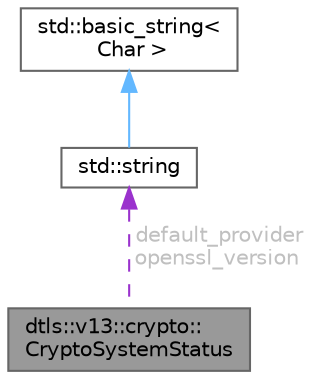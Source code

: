 digraph "dtls::v13::crypto::CryptoSystemStatus"
{
 // LATEX_PDF_SIZE
  bgcolor="transparent";
  edge [fontname=Helvetica,fontsize=10,labelfontname=Helvetica,labelfontsize=10];
  node [fontname=Helvetica,fontsize=10,shape=box,height=0.2,width=0.4];
  Node1 [id="Node000001",label="dtls::v13::crypto::\lCryptoSystemStatus",height=0.2,width=0.4,color="gray40", fillcolor="grey60", style="filled", fontcolor="black",tooltip="System-wide crypto status information."];
  Node2 -> Node1 [id="edge1_Node000001_Node000002",dir="back",color="darkorchid3",style="dashed",tooltip=" ",label=" default_provider\nopenssl_version",fontcolor="grey" ];
  Node2 [id="Node000002",label="std::string",height=0.2,width=0.4,color="gray40", fillcolor="white", style="filled",tooltip=" "];
  Node3 -> Node2 [id="edge2_Node000002_Node000003",dir="back",color="steelblue1",style="solid",tooltip=" "];
  Node3 [id="Node000003",label="std::basic_string\<\l Char \>",height=0.2,width=0.4,color="gray40", fillcolor="white", style="filled",tooltip=" "];
}
